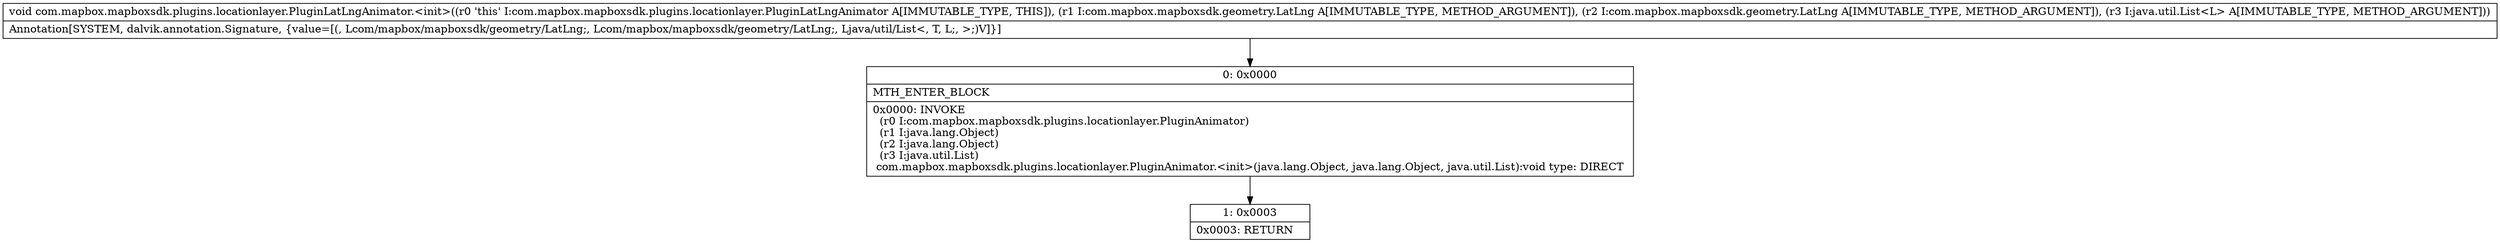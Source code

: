 digraph "CFG forcom.mapbox.mapboxsdk.plugins.locationlayer.PluginLatLngAnimator.\<init\>(Lcom\/mapbox\/mapboxsdk\/geometry\/LatLng;Lcom\/mapbox\/mapboxsdk\/geometry\/LatLng;Ljava\/util\/List;)V" {
Node_0 [shape=record,label="{0\:\ 0x0000|MTH_ENTER_BLOCK\l|0x0000: INVOKE  \l  (r0 I:com.mapbox.mapboxsdk.plugins.locationlayer.PluginAnimator)\l  (r1 I:java.lang.Object)\l  (r2 I:java.lang.Object)\l  (r3 I:java.util.List)\l com.mapbox.mapboxsdk.plugins.locationlayer.PluginAnimator.\<init\>(java.lang.Object, java.lang.Object, java.util.List):void type: DIRECT \l}"];
Node_1 [shape=record,label="{1\:\ 0x0003|0x0003: RETURN   \l}"];
MethodNode[shape=record,label="{void com.mapbox.mapboxsdk.plugins.locationlayer.PluginLatLngAnimator.\<init\>((r0 'this' I:com.mapbox.mapboxsdk.plugins.locationlayer.PluginLatLngAnimator A[IMMUTABLE_TYPE, THIS]), (r1 I:com.mapbox.mapboxsdk.geometry.LatLng A[IMMUTABLE_TYPE, METHOD_ARGUMENT]), (r2 I:com.mapbox.mapboxsdk.geometry.LatLng A[IMMUTABLE_TYPE, METHOD_ARGUMENT]), (r3 I:java.util.List\<L\> A[IMMUTABLE_TYPE, METHOD_ARGUMENT]))  | Annotation[SYSTEM, dalvik.annotation.Signature, \{value=[(, Lcom\/mapbox\/mapboxsdk\/geometry\/LatLng;, Lcom\/mapbox\/mapboxsdk\/geometry\/LatLng;, Ljava\/util\/List\<, T, L;, \>;)V]\}]\l}"];
MethodNode -> Node_0;
Node_0 -> Node_1;
}

